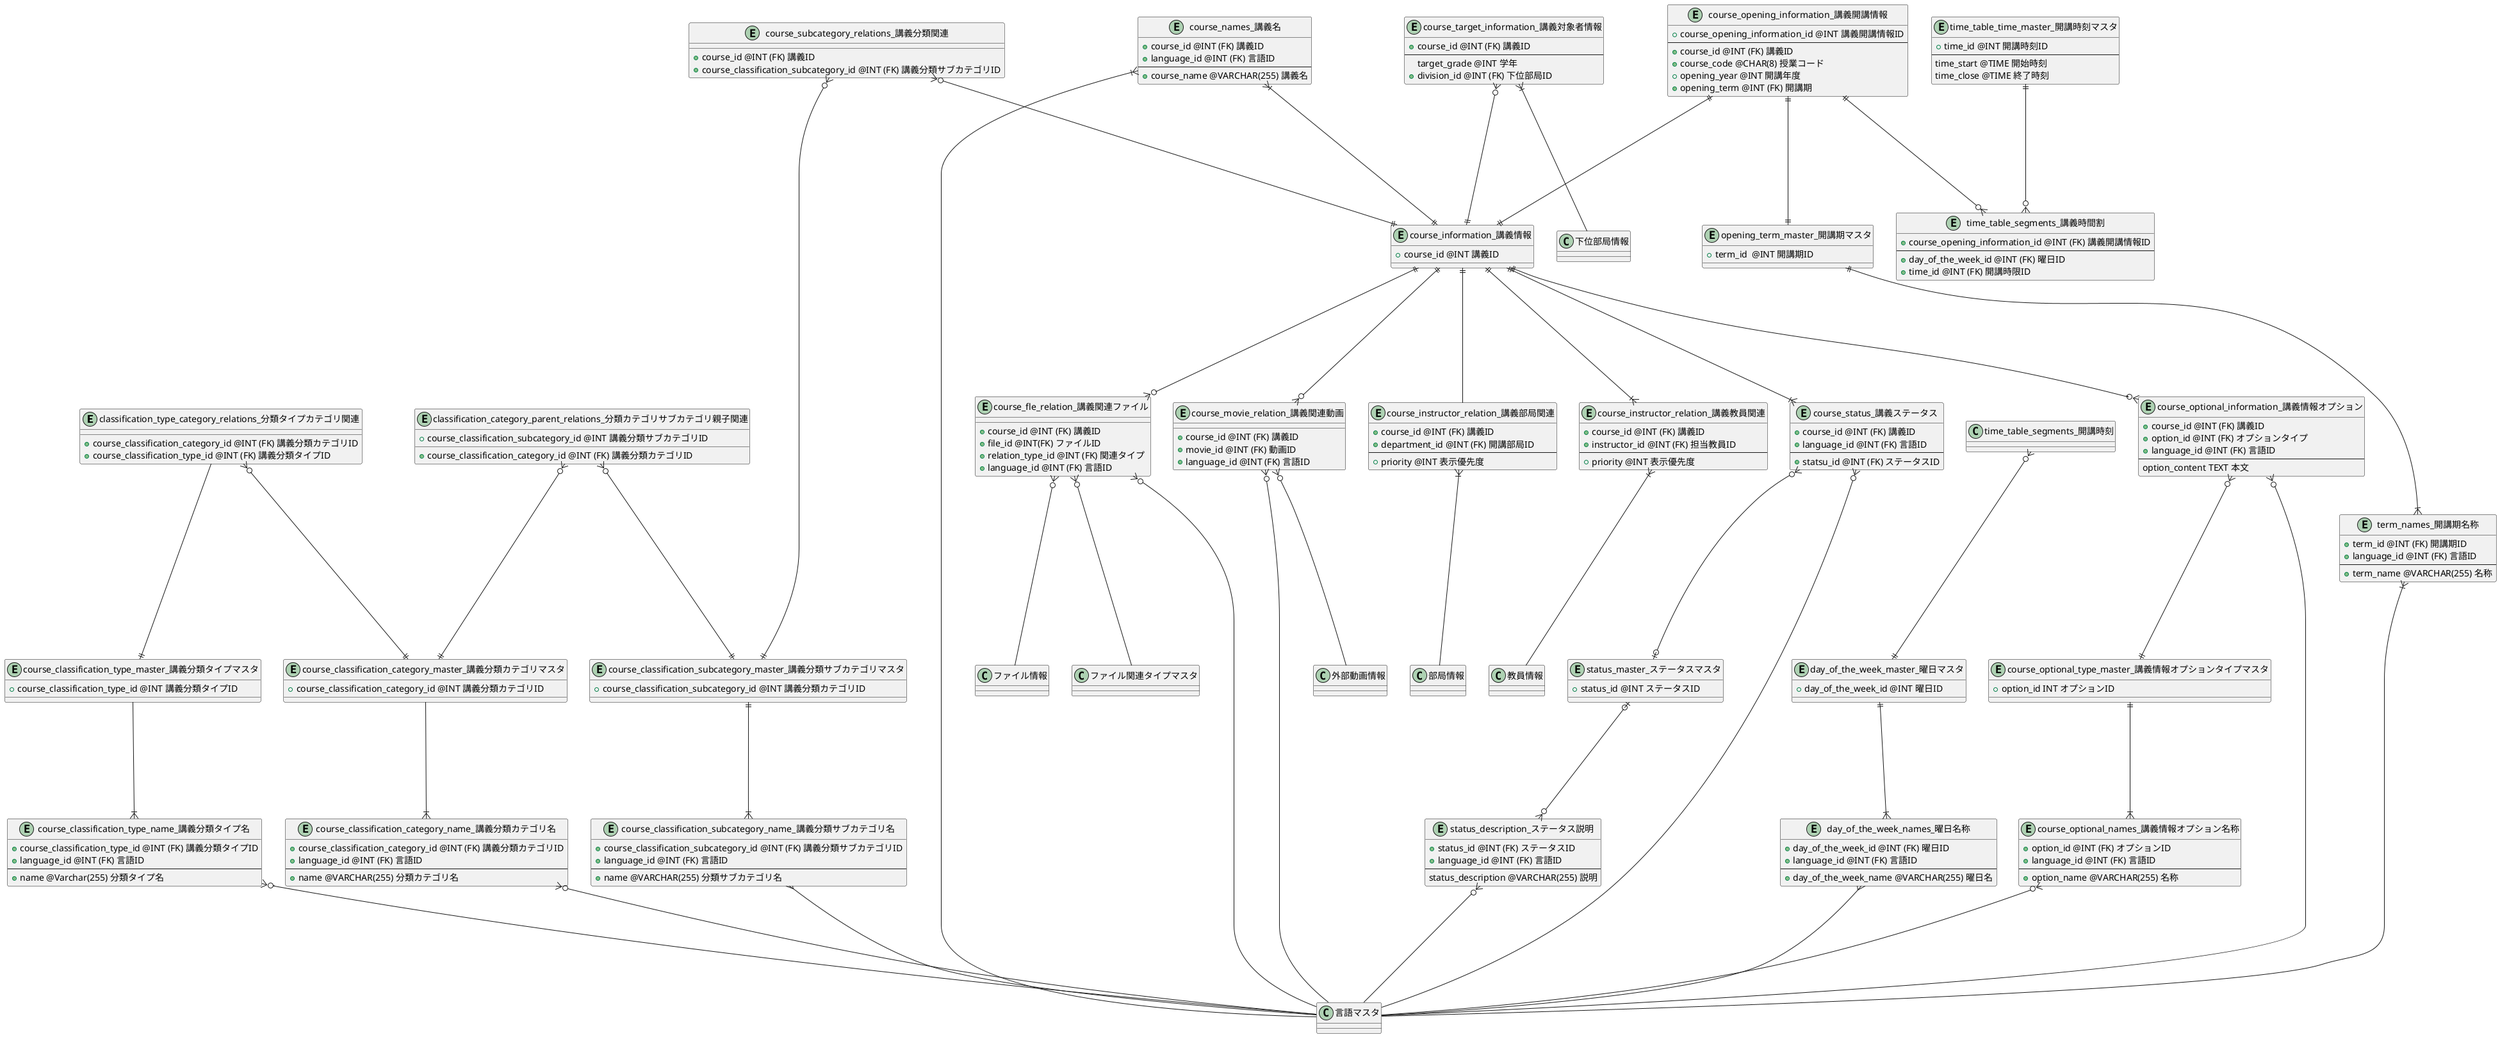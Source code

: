 @startuml

entity classification_type_category_relations_分類タイプカテゴリ関連 {
    +  course_classification_category_id @INT (FK) 講義分類カテゴリID
    +  course_classification_type_id @INT (FK) 講義分類タイプID
  }

entity course_classification_type_master_講義分類タイプマスタ {
    + course_classification_type_id @INT 講義分類タイプID
}

classification_type_category_relations_分類タイプカテゴリ関連 ----|| course_classification_type_master_講義分類タイプマスタ

entity classification_category_parent_relations_分類カテゴリサブカテゴリ親子関連 {
    +course_classification_category_id @INT (FK) 講義分類カテゴリID
    +course_classification_subcategory_id @INT 講義分類サブカテゴリID
}

entity course_classification_category_master_講義分類カテゴリマスタ {
    +course_classification_category_id @INT 講義分類カテゴリID
}

classification_type_category_relations_分類タイプカテゴリ関連 }o----|| course_classification_category_master_講義分類カテゴリマスタ
classification_category_parent_relations_分類カテゴリサブカテゴリ親子関連 }o----|| course_classification_category_master_講義分類カテゴリマスタ

entity course_classification_subcategory_master_講義分類サブカテゴリマスタ {
    +course_classification_subcategory_id @INT 講義分類カテゴリID
}

classification_category_parent_relations_分類カテゴリサブカテゴリ親子関連 }o----|| course_classification_subcategory_master_講義分類サブカテゴリマスタ

entity course_subcategory_relations_講義分類関連 {
    +course_id @INT (FK) 講義ID
    +course_classification_subcategory_id @INT (FK) 講義分類サブカテゴリID
}

course_subcategory_relations_講義分類関連 }o----|| course_classification_subcategory_master_講義分類サブカテゴリマスタ

entity course_classification_type_name_講義分類タイプ名 {
    +course_classification_type_id @INT (FK) 講義分類タイプID
    +language_id @INT (FK) 言語ID
    ----
    +name @Varchar(255) 分類タイプ名
}

course_classification_type_name_講義分類タイプ名 }o---- 言語マスタ
course_classification_type_master_講義分類タイプマスタ ----|{ course_classification_type_name_講義分類タイプ名

entity course_classification_category_name_講義分類カテゴリ名 {
    +course_classification_category_id @INT (FK) 講義分類カテゴリID
    +language_id @INT (FK) 言語ID
    ----
    +name @VARCHAR(255) 分類カテゴリ名
}

course_classification_category_name_講義分類カテゴリ名 }o---- 言語マスタ
course_classification_category_master_講義分類カテゴリマスタ ----|{ course_classification_category_name_講義分類カテゴリ名

entity course_classification_subcategory_name_講義分類サブカテゴリ名 {
    +course_classification_subcategory_id @INT (FK) 講義分類サブカテゴリID
    +language_id @INT (FK) 言語ID
    ----
    +name @VARCHAR(255) 分類サブカテゴリ名
}

course_classification_subcategory_name_講義分類サブカテゴリ名 }---- 言語マスタ
course_classification_subcategory_master_講義分類サブカテゴリマスタ ||----|{ course_classification_subcategory_name_講義分類サブカテゴリ名

entity course_names_講義名 {
    +course_id @INT (FK) 講義ID
    +language_id @INT (FK) 言語ID
    ----
    +course_name @VARCHAR(255) 講義名
}

course_names_講義名 }|---- 言語マスタ

entity course_target_information_講義対象者情報 {
    +course_id @INT (FK) 講義ID
    ----
    target_grade @INT 学年
    +division_id @INT (FK) 下位部局ID
}

course_target_information_講義対象者情報 }|---- 下位部局情報

entity course_information_講義情報 {
    +course_id @INT 講義ID
}

course_subcategory_relations_講義分類関連 }o----|| course_information_講義情報
course_names_講義名 }|----|| course_information_講義情報
course_target_information_講義対象者情報 }o----|| course_information_講義情報

entity course_opening_information_講義開講情報 {
    +course_opening_information_id @INT 講義開講情報ID
    ----
    +course_id @INT (FK) 講義ID
    +course_code @CHAR(8) 授業コード
    +opening_year @INT 開講年度
    +opening_term @INT (FK) 開講期
}

course_opening_information_講義開講情報 ||----|| course_information_講義情報

entity course_status_講義ステータス {
    +course_id @INT (FK) 講義ID
    +language_id @INT (FK) 言語ID
    ----
    +statsu_id @INT (FK) ステータスID
}

course_status_講義ステータス }o---- 言語マスタ
course_information_講義情報 ||----|{ course_status_講義ステータス

entity status_master_ステータスマスタ {
    +status_id @INT ステータスID
}

course_status_講義ステータス }o----o| status_master_ステータスマスタ

entity status_description_ステータス説明 {
    +status_id @INT (FK) ステータスID
    +language_id @INT (FK) 言語ID
    ----
    status_description @VARCHAR(255) 説明
}

status_description_ステータス説明 }o---- 言語マスタ
status_master_ステータスマスタ |o----o{ status_description_ステータス説明

entity opening_term_master_開講期マスタ {
    +term_id  @INT 開講期ID
}

entity term_names_開講期名称 {
    +term_id @INT (FK) 開講期ID
    +language_id @INT (FK) 言語ID
    ----
    +term_name @VARCHAR(255) 名称
}

course_opening_information_講義開講情報 ||----|| opening_term_master_開講期マスタ
opening_term_master_開講期マスタ ||----|{ term_names_開講期名称
term_names_開講期名称 }|---- 言語マスタ

entity course_optional_information_講義情報オプション {
    +course_id @INT (FK) 講義ID
    +option_id @INT (FK) オプションタイプ
    +language_id @INT (FK) 言語ID
    ----
    option_content TEXT 本文
}

course_optional_information_講義情報オプション }o---- 言語マスタ
course_information_講義情報 ||----o{ course_optional_information_講義情報オプション

entity course_optional_type_master_講義情報オプションタイプマスタ {
    +option_id INT オプションID
}

entity course_optional_names_講義情報オプション名称 {
    +option_id @INT (FK) オプションID
    +language_id @INT (FK) 言語ID
    ----
    +option_name @VARCHAR(255) 名称
}

course_optional_information_講義情報オプション }o----|| course_optional_type_master_講義情報オプションタイプマスタ
course_optional_type_master_講義情報オプションタイプマスタ ||----|{ course_optional_names_講義情報オプション名称
course_optional_names_講義情報オプション名称 }o---- 言語マスタ

entity course_instructor_relation_講義部局関連 {
    +course_id @INT (FK) 講義ID
    +department_id @INT (FK) 開講部局ID
    ----
    +priority @INT 表示優先度
}

course_instructor_relation_講義部局関連 }|---- 部局情報
course_information_講義情報 ||---- course_instructor_relation_講義部局関連

entity course_instructor_relation_講義教員関連 {
    +course_id @INT (FK) 講義ID
    +instructor_id @INT (FK) 担当教員ID
    ----
    +priority @INT 表示優先度
}

course_instructor_relation_講義教員関連 }|---- 教員情報
course_information_講義情報 ||----|{ course_instructor_relation_講義教員関連

entity course_fle_relation_講義関連ファイル {
    +course_id @INT (FK) 講義ID
    +file_id @INT(FK) ファイルID
    +relation_type_id @INT (FK) 関連タイプ
    +language_id @INT (FK) 言語ID
}

course_fle_relation_講義関連ファイル }o---- ファイル情報
course_fle_relation_講義関連ファイル }o---- 言語マスタ
course_fle_relation_講義関連ファイル }o---- ファイル関連タイプマスタ
course_information_講義情報 ||----o{ course_fle_relation_講義関連ファイル

entity course_movie_relation_講義関連動画 {
    +course_id @INT (FK) 講義ID
    +movie_id @INT (FK) 動画ID
    +language_id @INT (FK) 言語ID
}

course_movie_relation_講義関連動画 }o---- 外部動画情報
course_movie_relation_講義関連動画 }o---- 言語マスタ
course_information_講義情報 ||----o{ course_movie_relation_講義関連動画

entity time_table_time_master_開講時刻マスタ {
    +time_id @INT 開講時刻ID
    ----
    time_start @TIME 開始時刻
    time_close @TIME 終了時刻
}

entity time_table_segments_講義時間割 {
    +course_opening_information_id @INT (FK) 講義開講情報ID
    ----
    +day_of_the_week_id @INT (FK) 曜日ID
    +time_id @INT (FK) 開講時限ID
}

time_table_time_master_開講時刻マスタ ||----o{ time_table_segments_講義時間割
course_opening_information_講義開講情報 ||----o{ time_table_segments_講義時間割

entity day_of_the_week_master_曜日マスタ {
    +day_of_the_week_id @INT 曜日ID
}

entity day_of_the_week_names_曜日名称 {
    +day_of_the_week_id @INT (FK) 曜日ID
    +language_id @INT (FK) 言語ID
    ----
    +day_of_the_week_name @VARCHAR(255) 曜日名
}

time_table_segments_開講時刻 }o----|| day_of_the_week_master_曜日マスタ
day_of_the_week_master_曜日マスタ ||----|{ day_of_the_week_names_曜日名称
day_of_the_week_names_曜日名称 }---- 言語マスタ

@enduml
